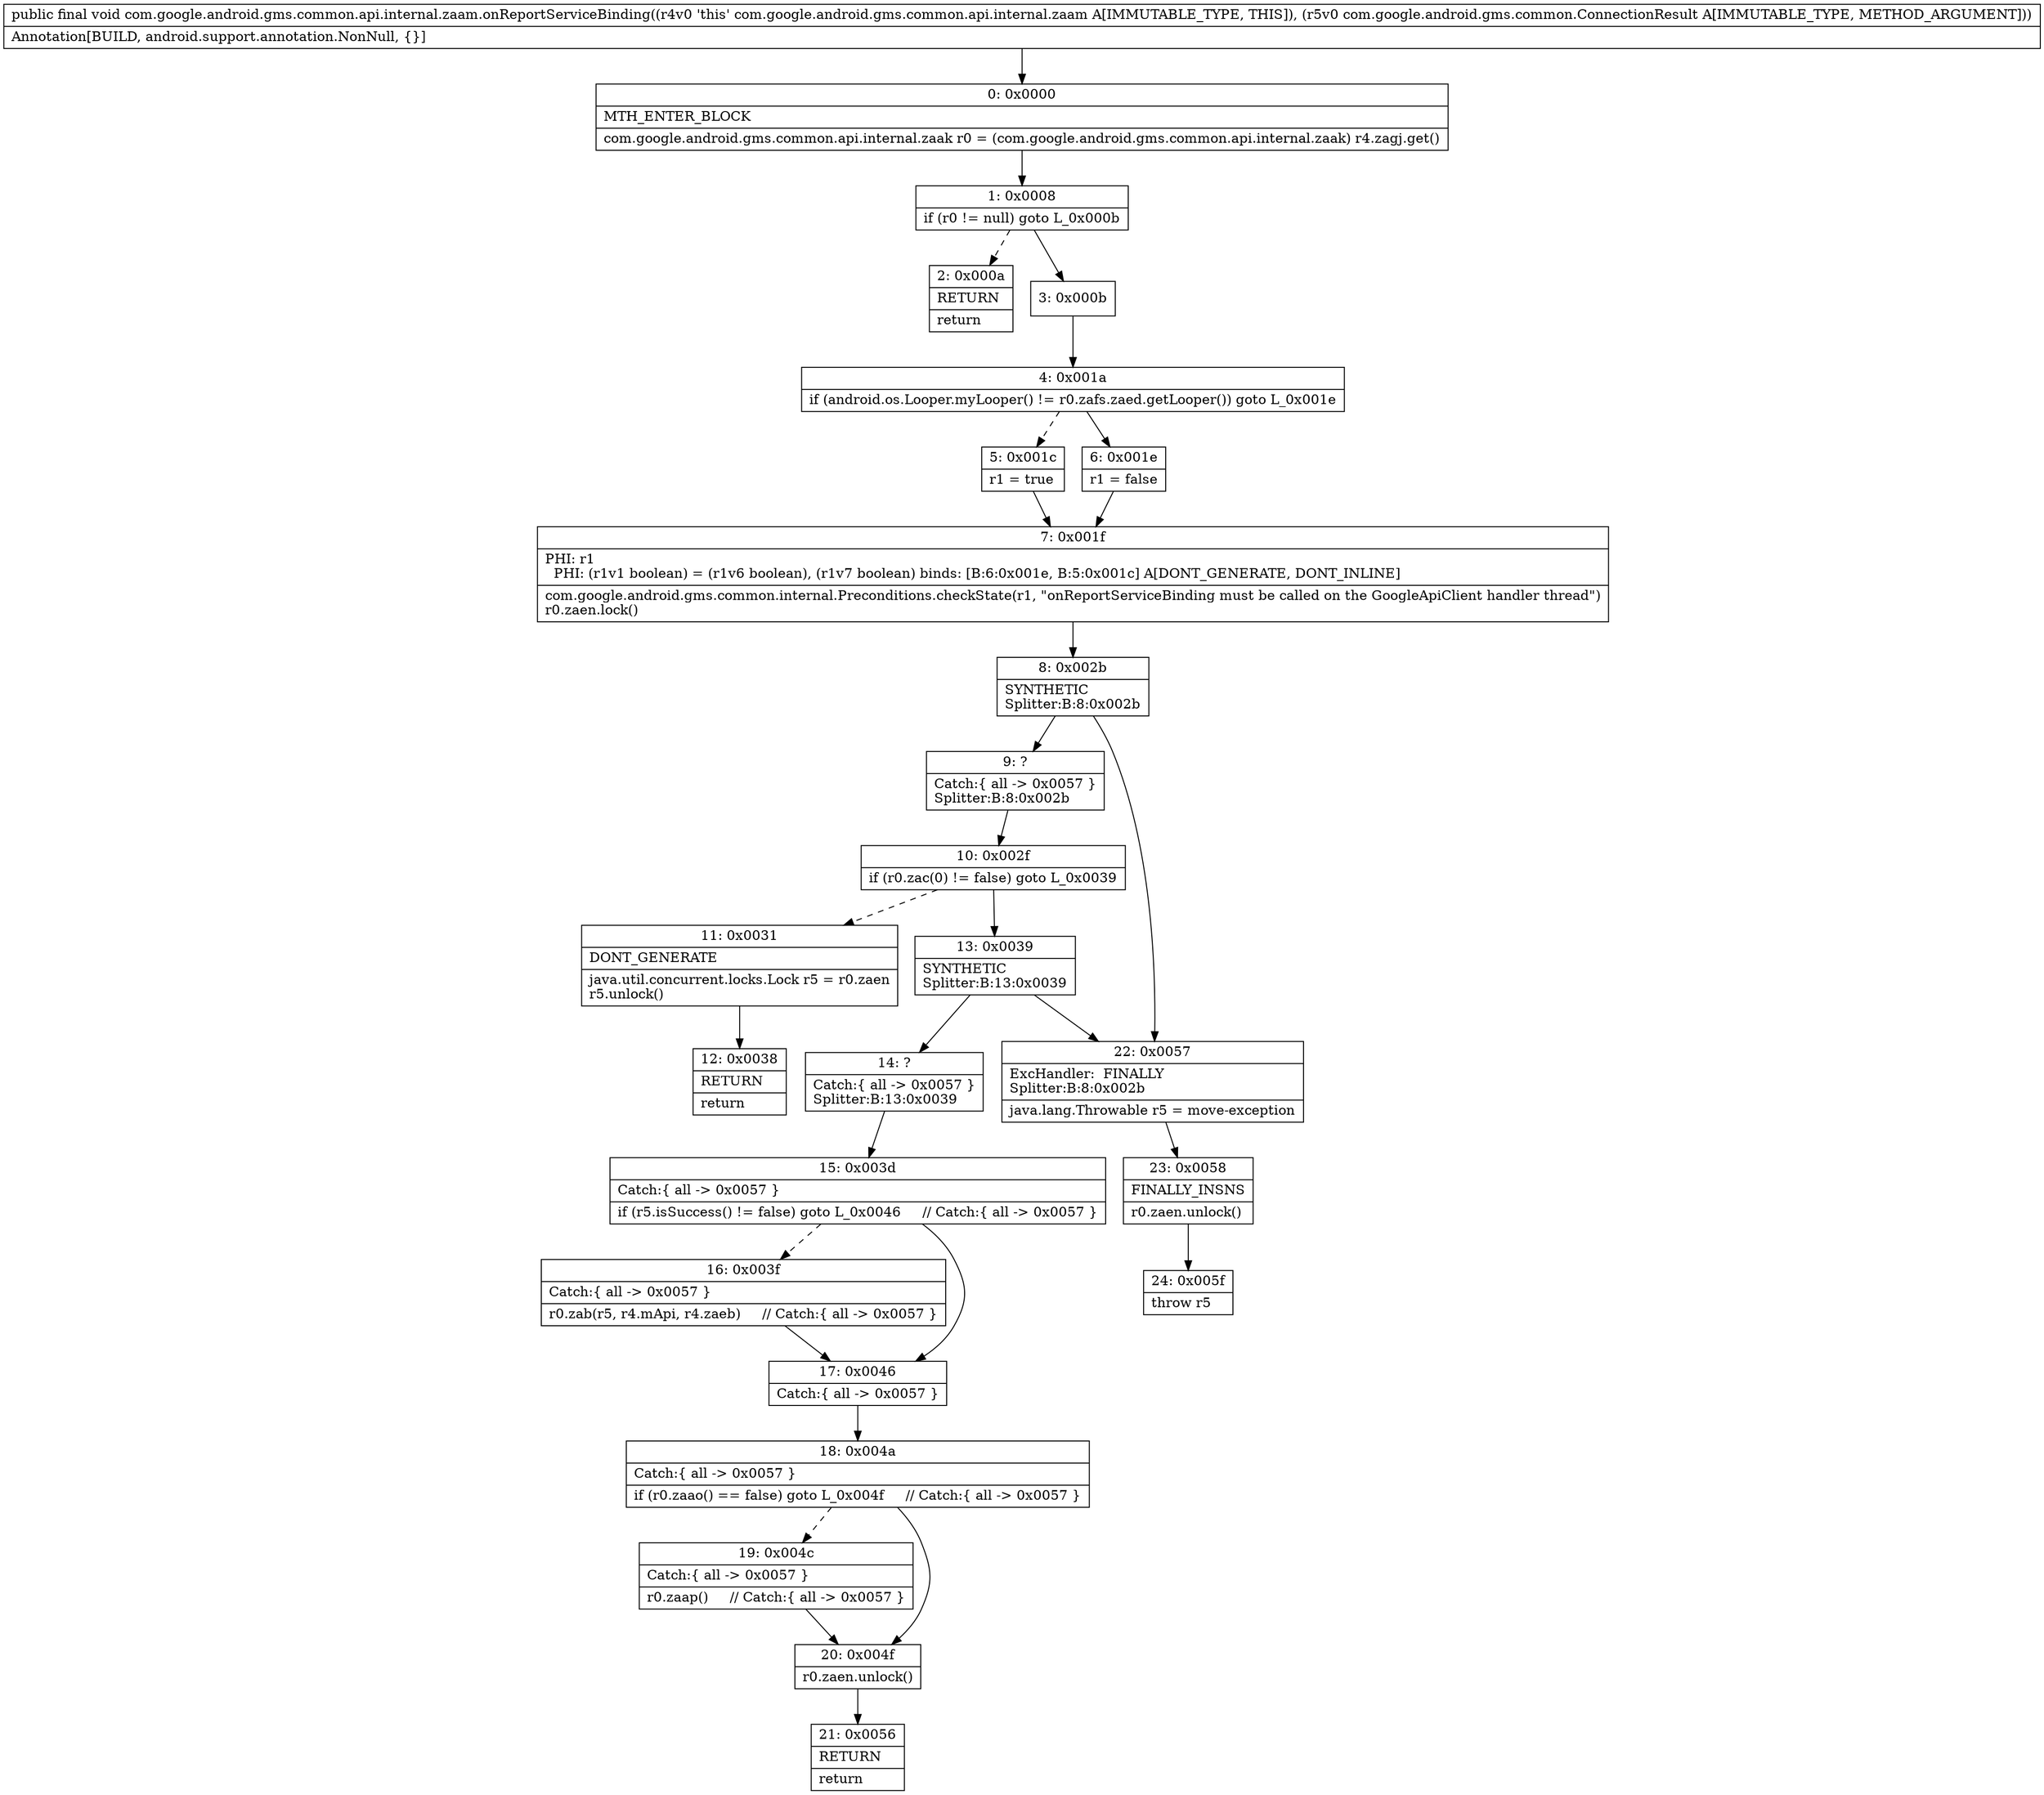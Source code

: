 digraph "CFG forcom.google.android.gms.common.api.internal.zaam.onReportServiceBinding(Lcom\/google\/android\/gms\/common\/ConnectionResult;)V" {
Node_0 [shape=record,label="{0\:\ 0x0000|MTH_ENTER_BLOCK\l|com.google.android.gms.common.api.internal.zaak r0 = (com.google.android.gms.common.api.internal.zaak) r4.zagj.get()\l}"];
Node_1 [shape=record,label="{1\:\ 0x0008|if (r0 != null) goto L_0x000b\l}"];
Node_2 [shape=record,label="{2\:\ 0x000a|RETURN\l|return\l}"];
Node_3 [shape=record,label="{3\:\ 0x000b}"];
Node_4 [shape=record,label="{4\:\ 0x001a|if (android.os.Looper.myLooper() != r0.zafs.zaed.getLooper()) goto L_0x001e\l}"];
Node_5 [shape=record,label="{5\:\ 0x001c|r1 = true\l}"];
Node_6 [shape=record,label="{6\:\ 0x001e|r1 = false\l}"];
Node_7 [shape=record,label="{7\:\ 0x001f|PHI: r1 \l  PHI: (r1v1 boolean) = (r1v6 boolean), (r1v7 boolean) binds: [B:6:0x001e, B:5:0x001c] A[DONT_GENERATE, DONT_INLINE]\l|com.google.android.gms.common.internal.Preconditions.checkState(r1, \"onReportServiceBinding must be called on the GoogleApiClient handler thread\")\lr0.zaen.lock()\l}"];
Node_8 [shape=record,label="{8\:\ 0x002b|SYNTHETIC\lSplitter:B:8:0x002b\l}"];
Node_9 [shape=record,label="{9\:\ ?|Catch:\{ all \-\> 0x0057 \}\lSplitter:B:8:0x002b\l}"];
Node_10 [shape=record,label="{10\:\ 0x002f|if (r0.zac(0) != false) goto L_0x0039\l}"];
Node_11 [shape=record,label="{11\:\ 0x0031|DONT_GENERATE\l|java.util.concurrent.locks.Lock r5 = r0.zaen\lr5.unlock()\l}"];
Node_12 [shape=record,label="{12\:\ 0x0038|RETURN\l|return\l}"];
Node_13 [shape=record,label="{13\:\ 0x0039|SYNTHETIC\lSplitter:B:13:0x0039\l}"];
Node_14 [shape=record,label="{14\:\ ?|Catch:\{ all \-\> 0x0057 \}\lSplitter:B:13:0x0039\l}"];
Node_15 [shape=record,label="{15\:\ 0x003d|Catch:\{ all \-\> 0x0057 \}\l|if (r5.isSuccess() != false) goto L_0x0046     \/\/ Catch:\{ all \-\> 0x0057 \}\l}"];
Node_16 [shape=record,label="{16\:\ 0x003f|Catch:\{ all \-\> 0x0057 \}\l|r0.zab(r5, r4.mApi, r4.zaeb)     \/\/ Catch:\{ all \-\> 0x0057 \}\l}"];
Node_17 [shape=record,label="{17\:\ 0x0046|Catch:\{ all \-\> 0x0057 \}\l}"];
Node_18 [shape=record,label="{18\:\ 0x004a|Catch:\{ all \-\> 0x0057 \}\l|if (r0.zaao() == false) goto L_0x004f     \/\/ Catch:\{ all \-\> 0x0057 \}\l}"];
Node_19 [shape=record,label="{19\:\ 0x004c|Catch:\{ all \-\> 0x0057 \}\l|r0.zaap()     \/\/ Catch:\{ all \-\> 0x0057 \}\l}"];
Node_20 [shape=record,label="{20\:\ 0x004f|r0.zaen.unlock()\l}"];
Node_21 [shape=record,label="{21\:\ 0x0056|RETURN\l|return\l}"];
Node_22 [shape=record,label="{22\:\ 0x0057|ExcHandler:  FINALLY\lSplitter:B:8:0x002b\l|java.lang.Throwable r5 = move\-exception\l}"];
Node_23 [shape=record,label="{23\:\ 0x0058|FINALLY_INSNS\l|r0.zaen.unlock()\l}"];
Node_24 [shape=record,label="{24\:\ 0x005f|throw r5\l}"];
MethodNode[shape=record,label="{public final void com.google.android.gms.common.api.internal.zaam.onReportServiceBinding((r4v0 'this' com.google.android.gms.common.api.internal.zaam A[IMMUTABLE_TYPE, THIS]), (r5v0 com.google.android.gms.common.ConnectionResult A[IMMUTABLE_TYPE, METHOD_ARGUMENT]))  | Annotation[BUILD, android.support.annotation.NonNull, \{\}]\l}"];
MethodNode -> Node_0;
Node_0 -> Node_1;
Node_1 -> Node_2[style=dashed];
Node_1 -> Node_3;
Node_3 -> Node_4;
Node_4 -> Node_5[style=dashed];
Node_4 -> Node_6;
Node_5 -> Node_7;
Node_6 -> Node_7;
Node_7 -> Node_8;
Node_8 -> Node_9;
Node_8 -> Node_22;
Node_9 -> Node_10;
Node_10 -> Node_11[style=dashed];
Node_10 -> Node_13;
Node_11 -> Node_12;
Node_13 -> Node_14;
Node_13 -> Node_22;
Node_14 -> Node_15;
Node_15 -> Node_16[style=dashed];
Node_15 -> Node_17;
Node_16 -> Node_17;
Node_17 -> Node_18;
Node_18 -> Node_19[style=dashed];
Node_18 -> Node_20;
Node_19 -> Node_20;
Node_20 -> Node_21;
Node_22 -> Node_23;
Node_23 -> Node_24;
}

